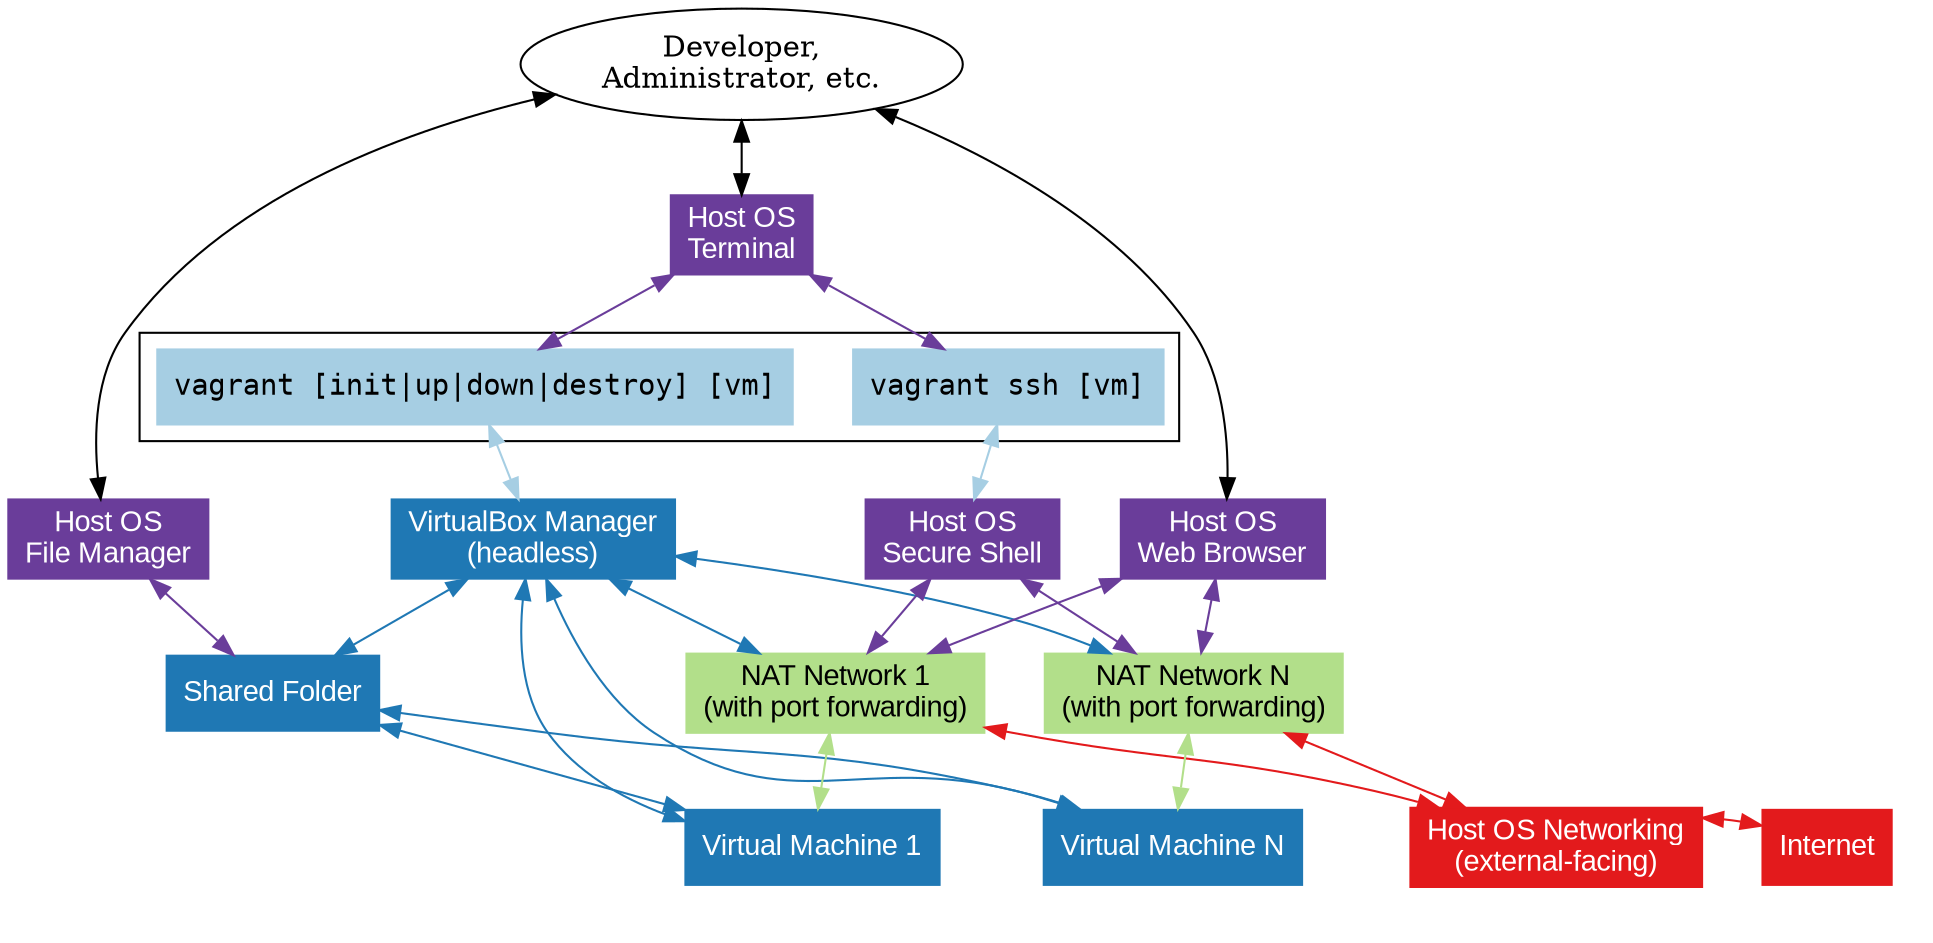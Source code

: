 digraph vagrant_use_multiple{
    // rankdir=LR;
    nodesep=0.4;
    user [label="Developer,\nAdministrator, etc."] // uses default black/white oval
    node [colorscheme=paired12, fontname="Arial"];
    edge [colorscheme=paired12, fontname="Arial", dir=both];

    node [style=filled, shape=rect];
    node [fontcolor=white]; // even-colored nodes need white text

    node [color=2] // for VirtualBox
    vb [label="VirtualBox Manager\n(headless)"];
    shared_folder [label="Shared Folder"];

    subgraph cluster_networks {
        style=invis;
        node [color=6] // for External Networks
        host_os_network_external [label="Host OS Networking\n(external-facing)"];
        internet [label="Internet"];
        node [color=3,fontcolor=black]; // Internal network traffic
        { rank=same host_os_network_external -> internet [style=invis]};
    }

    node [color=10]; // for other Host OS programs
    terminal [label="Host OS\nTerminal"];
    ssh [label="Host OS\nSecure Shell"];
    web_browser [label="Host OS\nWeb Browser"];
    gui_file_manager [label="Host OS\nFile Manager"];

    subgraph cluster_vagrant {
        margin=8;
        node [color=1, fontcolor=black, fontname="Consolas"]; // for Vagrant-related
        vagrant [label="vagrant [init|up|down|destroy] [vm]"];
        vagrant_ssh [label="vagrant ssh [vm]"];
    }

    subgraph cluster_vms {
        style=invis;
        subgraph cluster_vm1 {
            vm1 [label="Virtual Machine 1", color=2, fontcolor=white];
            nat_network1 [label="NAT Network 1\n(with port forwarding)", color=3, fontcolor=black];
        }
        subgraph cluster_vmN {
            vmN [label="Virtual Machine N", color=2, fontcolor=white];
            nat_networkN [label="NAT Network N\n(with port forwarding)", color=3, fontcolor=black];
        }
    }

    // Direct user interactions
    user -> { terminal gui_file_manager web_browser }

    // Vagrant-related
    edge [color=1];
    vagrant -> vb;
    vagrant_ssh -> ssh;

    // Other host OS program interactions
    edge [color=10];
    terminal -> { vagrant vagrant_ssh};
    gui_file_manager -> shared_folder;
    { ssh web_browser } -> nat_network1;
    { ssh web_browser } -> nat_networkN;

    // VirtualBox internal management
    edge [color=2];
    vb -> {vm1 vmN nat_network1 nat_networkN shared_folder};
    shared_folder -> { vm1 vmN};

    // Internal network traffic
    edge [color=3];
    nat_network1 -> vm1;
    nat_networkN -> vmN;

    // External network traffic
    edge [color=6]
    {nat_network1 nat_networkN} -> host_os_network_external -> internet;
}
